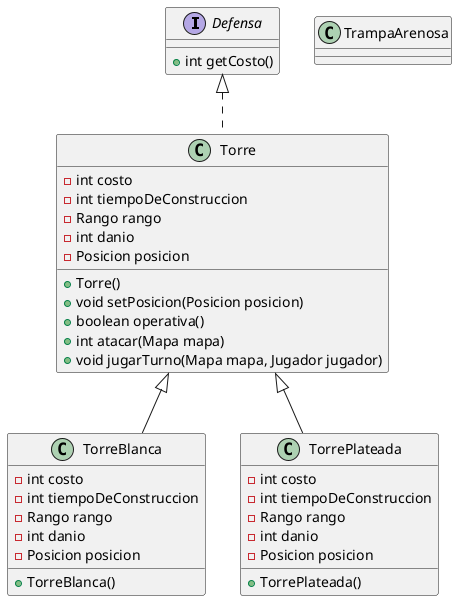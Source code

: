 @startuml

interface Defensa {

    + int getCosto()
}

class Torre {
    - int costo
    - int tiempoDeConstruccion
    - Rango rango
    - int danio
    - Posicion posicion

    + Torre()
    + void setPosicion(Posicion posicion)
    + boolean operativa()
    + int atacar(Mapa mapa)
    + void jugarTurno(Mapa mapa, Jugador jugador)
}

class TorreBlanca {
    - int costo
    - int tiempoDeConstruccion
    - Rango rango
    - int danio
    - Posicion posicion

    + TorreBlanca()
}

class TorrePlateada {
    - int costo
    - int tiempoDeConstruccion
    - Rango rango
    - int danio
    - Posicion posicion

    + TorrePlateada()
}

class TrampaArenosa {
    
}

Defensa <|.. Torre

Torre <|-- TorrePlateada
Torre <|-- TorreBlanca

@enduml